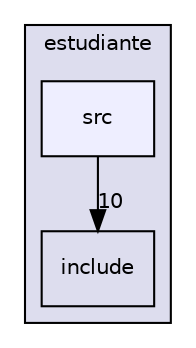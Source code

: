 digraph "estudiante/src" {
  compound=true
  node [ fontsize="10", fontname="Helvetica"];
  edge [ labelfontsize="10", labelfontname="Helvetica"];
  subgraph clusterdir_9a0f087c5462c2cd29ef809929a48712 {
    graph [ bgcolor="#ddddee", pencolor="black", label="estudiante" fontname="Helvetica", fontsize="10", URL="dir_9a0f087c5462c2cd29ef809929a48712.html"]
  dir_df335dec4bd016c2308870029aa617d6 [shape=box label="include" URL="dir_df335dec4bd016c2308870029aa617d6.html"];
  dir_823aef3b9625aa06c2f52a5cab57b07a [shape=box, label="src", style="filled", fillcolor="#eeeeff", pencolor="black", URL="dir_823aef3b9625aa06c2f52a5cab57b07a.html"];
  }
  dir_823aef3b9625aa06c2f52a5cab57b07a->dir_df335dec4bd016c2308870029aa617d6 [headlabel="10", labeldistance=1.5 headhref="dir_000003_000002.html"];
}
